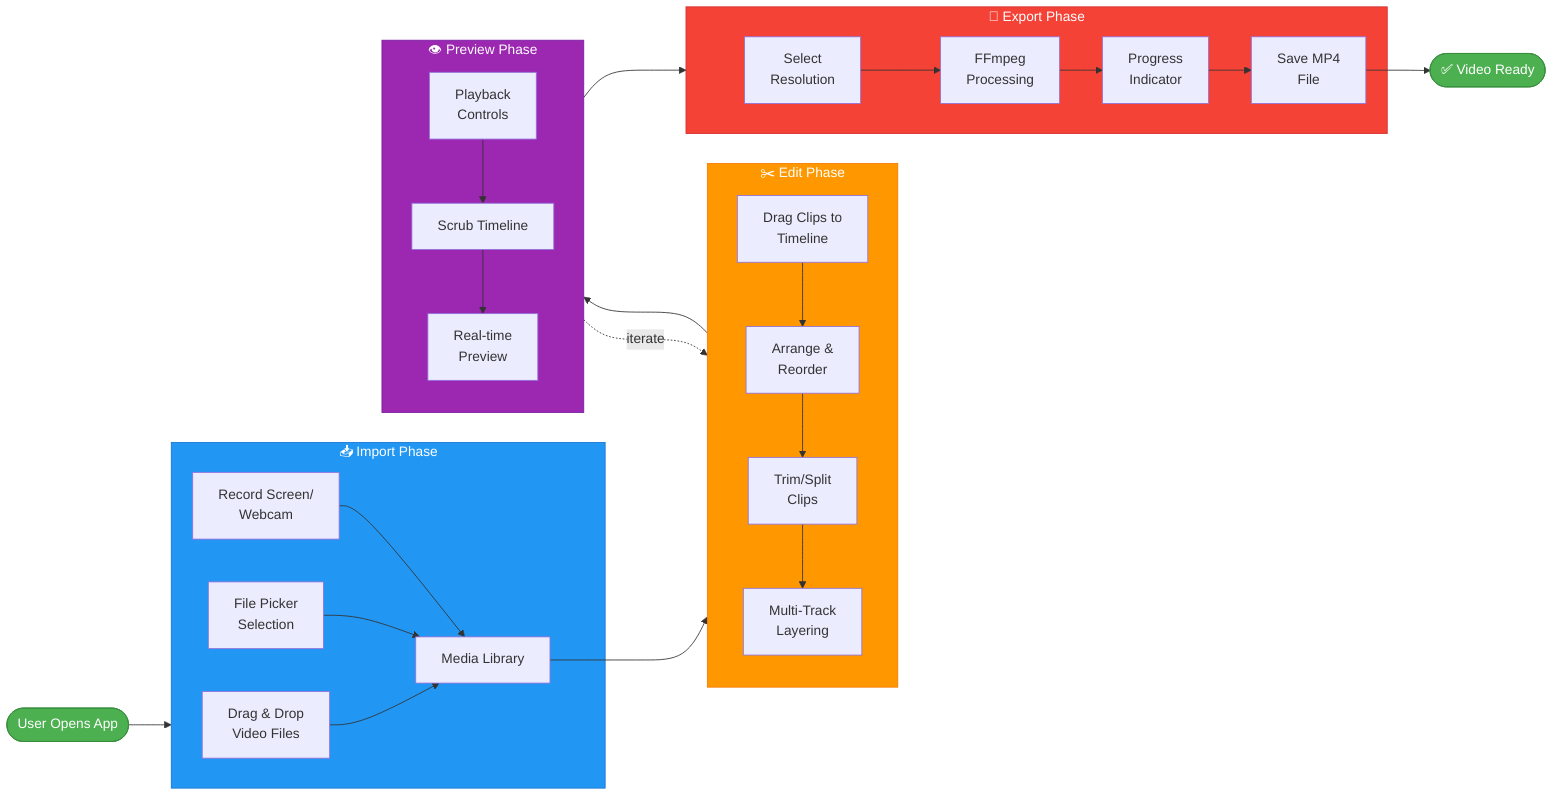 flowchart LR
    START([User Opens App])
    
    subgraph Import["📥 Import Phase"]
        IMP1[Drag & Drop<br/>Video Files]
        IMP2[File Picker<br/>Selection]
        IMP3[Record Screen/<br/>Webcam]
        
        IMP1 --> MED[Media Library]
        IMP2 --> MED
        IMP3 --> MED
    end
    
    subgraph Edit["✂️ Edit Phase"]
        TL1[Drag Clips to<br/>Timeline]
        TL2[Arrange &<br/>Reorder]
        TL3[Trim/Split<br/>Clips]
        TL4[Multi-Track<br/>Layering]
        
        TL1 --> TL2
        TL2 --> TL3
        TL3 --> TL4
    end
    
    subgraph Preview["👁️ Preview Phase"]
        PRV1[Playback<br/>Controls]
        PRV2[Scrub Timeline]
        PRV3[Real-time<br/>Preview]
        
        PRV1 --> PRV2
        PRV2 --> PRV3
    end
    
    subgraph Export["💾 Export Phase"]
        EXP1[Select<br/>Resolution]
        EXP2[FFmpeg<br/>Processing]
        EXP3[Progress<br/>Indicator]
        EXP4[Save MP4<br/>File]
        
        EXP1 --> EXP2
        EXP2 --> EXP3
        EXP3 --> EXP4
    end
    
    START --> Import
    MED --> Edit
    Edit --> Preview
    Preview -.iterate.-> Edit
    Preview --> Export
    EXP4 --> DONE([✅ Video Ready])
    
    style START fill:#4CAF50,stroke:#388E3C,color:#fff
    style DONE fill:#4CAF50,stroke:#388E3C,color:#fff
    style Import fill:#2196F3,stroke:#1976D2,color:#fff
    style Edit fill:#FF9800,stroke:#F57C00,color:#fff
    style Preview fill:#9C27B0,stroke:#7B1FA2,color:#fff
    style Export fill:#F44336,stroke:#D32F2F,color:#fff